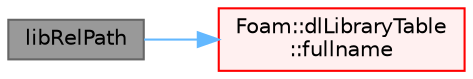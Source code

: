 digraph "libRelPath"
{
 // LATEX_PDF_SIZE
  bgcolor="transparent";
  edge [fontname=Helvetica,fontsize=10,labelfontname=Helvetica,labelfontsize=10];
  node [fontname=Helvetica,fontsize=10,shape=box,height=0.2,width=0.4];
  rankdir="LR";
  Node1 [id="Node000001",label="libRelPath",height=0.2,width=0.4,color="gray40", fillcolor="grey60", style="filled", fontcolor="black",tooltip=" "];
  Node1 -> Node2 [id="edge1_Node000001_Node000002",color="steelblue1",style="solid",tooltip=" "];
  Node2 [id="Node000002",label="Foam::dlLibraryTable\l::fullname",height=0.2,width=0.4,color="red", fillcolor="#FFF0F0", style="filled",URL="$classFoam_1_1dlLibraryTable.html#ac8425794356113d76be03511ed55486a",tooltip=" "];
}
